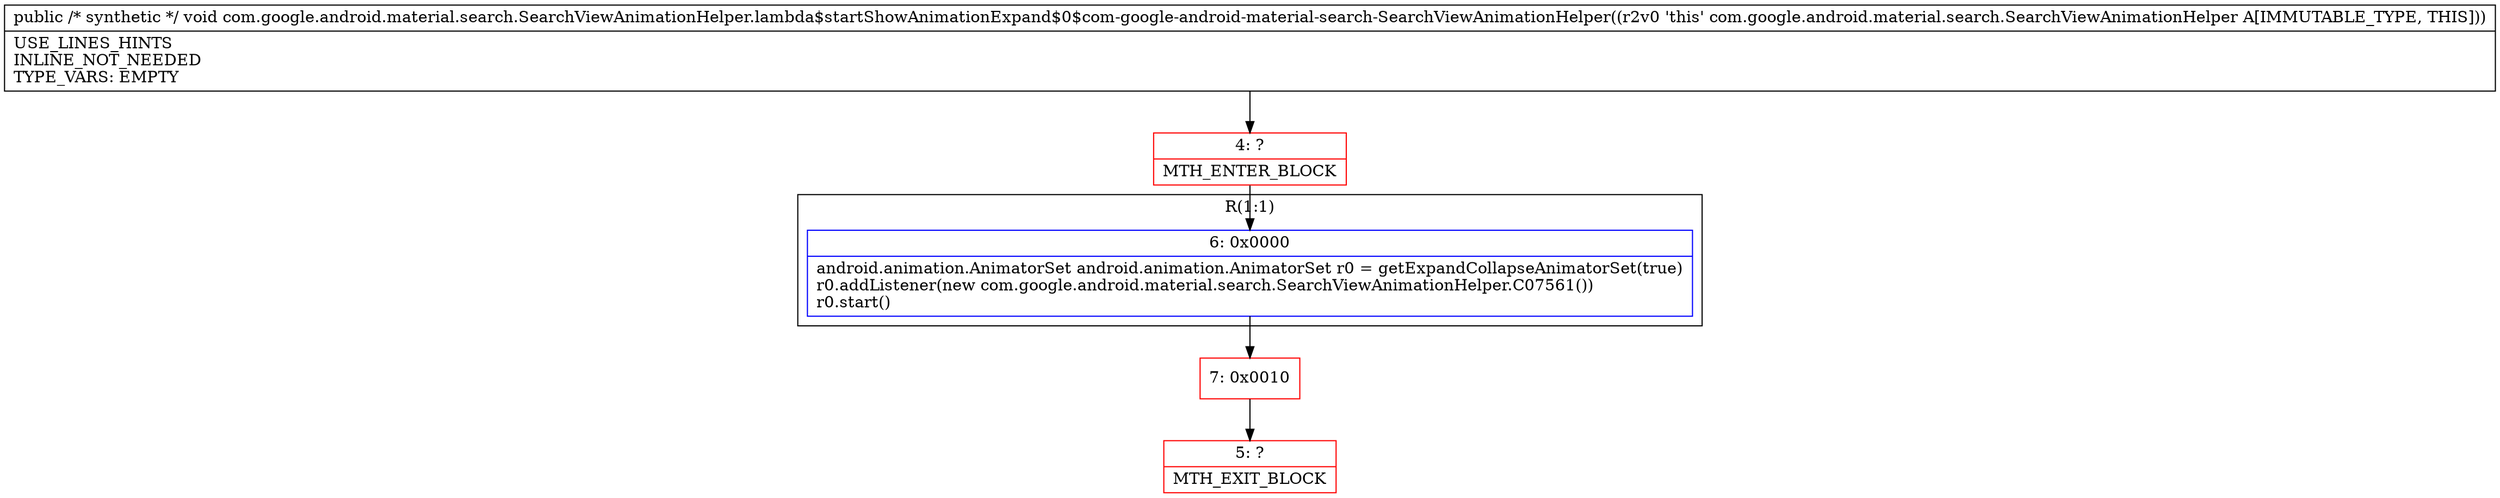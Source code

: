 digraph "CFG forcom.google.android.material.search.SearchViewAnimationHelper.lambda$startShowAnimationExpand$0$com\-google\-android\-material\-search\-SearchViewAnimationHelper()V" {
subgraph cluster_Region_1257888688 {
label = "R(1:1)";
node [shape=record,color=blue];
Node_6 [shape=record,label="{6\:\ 0x0000|android.animation.AnimatorSet android.animation.AnimatorSet r0 = getExpandCollapseAnimatorSet(true)\lr0.addListener(new com.google.android.material.search.SearchViewAnimationHelper.C07561())\lr0.start()\l}"];
}
Node_4 [shape=record,color=red,label="{4\:\ ?|MTH_ENTER_BLOCK\l}"];
Node_7 [shape=record,color=red,label="{7\:\ 0x0010}"];
Node_5 [shape=record,color=red,label="{5\:\ ?|MTH_EXIT_BLOCK\l}"];
MethodNode[shape=record,label="{public \/* synthetic *\/ void com.google.android.material.search.SearchViewAnimationHelper.lambda$startShowAnimationExpand$0$com\-google\-android\-material\-search\-SearchViewAnimationHelper((r2v0 'this' com.google.android.material.search.SearchViewAnimationHelper A[IMMUTABLE_TYPE, THIS]))  | USE_LINES_HINTS\lINLINE_NOT_NEEDED\lTYPE_VARS: EMPTY\l}"];
MethodNode -> Node_4;Node_6 -> Node_7;
Node_4 -> Node_6;
Node_7 -> Node_5;
}

